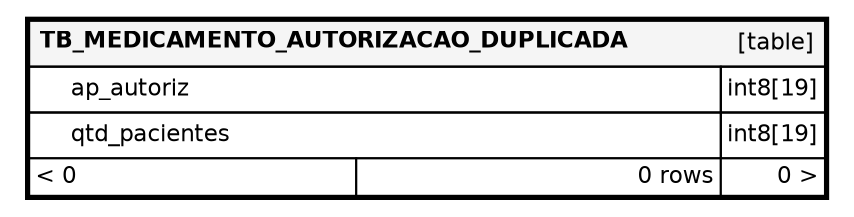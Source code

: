 digraph "TB_MEDICAMENTO_AUTORIZACAO_DUPLICADA" {
  graph [
    rankdir="RL"
    bgcolor="#ffffff"
    nodesep="0.18"
    ranksep="0.46"
    fontname="Helvetica"
    fontsize="11"
    ration="compress"
  ];
  node [
    fontname="Helvetica"
    fontsize="11"
    shape="plaintext"
  ];
  edge [
    arrowsize="0.8"
  ];
  "TB_MEDICAMENTO_AUTORIZACAO_DUPLICADA" [
   label=<
    <TABLE BORDER="2" CELLBORDER="1" CELLSPACING="0" BGCOLOR="#ffffff">
      <TR><TD COLSPAN="4"  BGCOLOR="#f5f5f5"><TABLE BORDER="0" CELLSPACING="0"><TR><TD ALIGN="LEFT"><B>TB_MEDICAMENTO_AUTORIZACAO_DUPLICADA</B></TD><TD ALIGN="RIGHT">[table]</TD></TR></TABLE></TD></TR>
      <TR><TD PORT="ap_autoriz" COLSPAN="2" ALIGN="LEFT"><TABLE BORDER="0" CELLSPACING="0" ALIGN="LEFT"><TR ALIGN="LEFT"><TD ALIGN="LEFT" FIXEDSIZE="TRUE" WIDTH="15" HEIGHT="16"></TD><TD ALIGN="LEFT" FIXEDSIZE="TRUE" WIDTH="311" HEIGHT="16">ap_autoriz</TD></TR></TABLE></TD><TD PORT="ap_autoriz.type" ALIGN="LEFT">int8[19]</TD></TR>
      <TR><TD PORT="qtd_pacientes" COLSPAN="2" ALIGN="LEFT"><TABLE BORDER="0" CELLSPACING="0" ALIGN="LEFT"><TR ALIGN="LEFT"><TD ALIGN="LEFT" FIXEDSIZE="TRUE" WIDTH="15" HEIGHT="16"></TD><TD ALIGN="LEFT" FIXEDSIZE="TRUE" WIDTH="311" HEIGHT="16">qtd_pacientes</TD></TR></TABLE></TD><TD PORT="qtd_pacientes.type" ALIGN="LEFT">int8[19]</TD></TR>
      <TR><TD ALIGN="LEFT" BGCOLOR="#ffffff">&lt; 0</TD><TD ALIGN="RIGHT" BGCOLOR="#ffffff">0 rows</TD><TD ALIGN="RIGHT" BGCOLOR="#ffffff">0 &gt;</TD></TR>
    </TABLE>>
    URL="tables/TB_MEDICAMENTO_AUTORIZACAO_DUPLICADA.html"
    target="_top"
    tooltip="TB_MEDICAMENTO_AUTORIZACAO_DUPLICADA"
  ];
}
